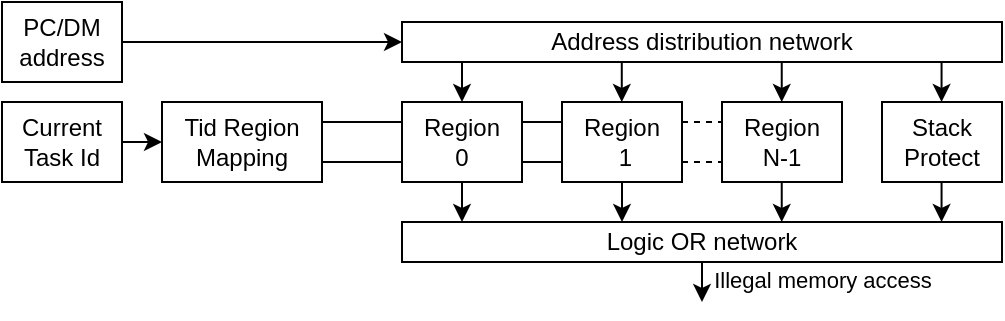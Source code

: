 <mxfile version="22.0.3" type="device">
  <diagram name="Page-1" id="57GO60ryKxA8pLcbTC2L">
    <mxGraphModel dx="632" dy="456" grid="1" gridSize="10" guides="1" tooltips="1" connect="1" arrows="1" fold="1" page="1" pageScale="1" pageWidth="850" pageHeight="1100" math="0" shadow="0">
      <root>
        <mxCell id="0" />
        <mxCell id="1" parent="0" />
        <mxCell id="50ZW0pB9TdBlfN3Jk70l-1" value="Region &lt;br&gt;0" style="rounded=0;whiteSpace=wrap;html=1;" vertex="1" parent="1">
          <mxGeometry x="280" y="240" width="60" height="40" as="geometry" />
        </mxCell>
        <mxCell id="50ZW0pB9TdBlfN3Jk70l-4" value="Tid Region&lt;br&gt;Mapping" style="rounded=0;whiteSpace=wrap;html=1;" vertex="1" parent="1">
          <mxGeometry x="160" y="240" width="80" height="40" as="geometry" />
        </mxCell>
        <mxCell id="50ZW0pB9TdBlfN3Jk70l-5" value="Current&lt;br&gt;Task Id" style="rounded=0;whiteSpace=wrap;html=1;" vertex="1" parent="1">
          <mxGeometry x="80" y="240" width="60" height="40" as="geometry" />
        </mxCell>
        <mxCell id="50ZW0pB9TdBlfN3Jk70l-6" style="edgeStyle=orthogonalEdgeStyle;rounded=0;orthogonalLoop=1;jettySize=auto;html=1;exitX=1;exitY=0.5;exitDx=0;exitDy=0;entryX=0;entryY=0.5;entryDx=0;entryDy=0;" edge="1" parent="1" source="50ZW0pB9TdBlfN3Jk70l-5" target="50ZW0pB9TdBlfN3Jk70l-4">
          <mxGeometry relative="1" as="geometry">
            <mxPoint x="130" y="260" as="targetPoint" />
          </mxGeometry>
        </mxCell>
        <mxCell id="50ZW0pB9TdBlfN3Jk70l-10" value="" style="shape=link;html=1;rounded=0;entryX=0;entryY=0.5;entryDx=0;entryDy=0;exitX=1;exitY=0.5;exitDx=0;exitDy=0;width=19.91;" edge="1" parent="1" source="50ZW0pB9TdBlfN3Jk70l-1">
          <mxGeometry width="100" relative="1" as="geometry">
            <mxPoint x="350" y="260" as="sourcePoint" />
            <mxPoint x="360.0" y="260" as="targetPoint" />
          </mxGeometry>
        </mxCell>
        <mxCell id="50ZW0pB9TdBlfN3Jk70l-12" value="Logic OR network" style="rounded=0;whiteSpace=wrap;html=1;" vertex="1" parent="1">
          <mxGeometry x="280" y="300" width="300" height="20" as="geometry" />
        </mxCell>
        <mxCell id="50ZW0pB9TdBlfN3Jk70l-15" value="" style="endArrow=none;dashed=1;html=1;rounded=0;entryX=0;entryY=0.25;entryDx=0;entryDy=0;exitX=1;exitY=0.25;exitDx=0;exitDy=0;" edge="1" parent="1" source="50ZW0pB9TdBlfN3Jk70l-20" target="50ZW0pB9TdBlfN3Jk70l-21">
          <mxGeometry width="50" height="50" relative="1" as="geometry">
            <mxPoint x="430.0" y="250" as="sourcePoint" />
            <mxPoint x="460.0" y="250" as="targetPoint" />
          </mxGeometry>
        </mxCell>
        <mxCell id="50ZW0pB9TdBlfN3Jk70l-16" value="" style="endArrow=none;dashed=1;html=1;rounded=0;entryX=0;entryY=0.75;entryDx=0;entryDy=0;exitX=1;exitY=0.75;exitDx=0;exitDy=0;" edge="1" parent="1" source="50ZW0pB9TdBlfN3Jk70l-20" target="50ZW0pB9TdBlfN3Jk70l-21">
          <mxGeometry width="50" height="50" relative="1" as="geometry">
            <mxPoint x="420" y="270" as="sourcePoint" />
            <mxPoint x="450" y="270" as="targetPoint" />
          </mxGeometry>
        </mxCell>
        <mxCell id="50ZW0pB9TdBlfN3Jk70l-17" value="" style="endArrow=classic;html=1;rounded=0;exitX=0.5;exitY=1;exitDx=0;exitDy=0;" edge="1" parent="1" source="50ZW0pB9TdBlfN3Jk70l-1">
          <mxGeometry width="50" height="50" relative="1" as="geometry">
            <mxPoint x="340" y="320" as="sourcePoint" />
            <mxPoint x="310" y="300" as="targetPoint" />
          </mxGeometry>
        </mxCell>
        <mxCell id="50ZW0pB9TdBlfN3Jk70l-18" value="" style="endArrow=classic;html=1;rounded=0;exitX=0.5;exitY=1;exitDx=0;exitDy=0;" edge="1" parent="1" source="50ZW0pB9TdBlfN3Jk70l-20">
          <mxGeometry width="50" height="50" relative="1" as="geometry">
            <mxPoint x="394.91" y="280" as="sourcePoint" />
            <mxPoint x="390" y="300" as="targetPoint" />
          </mxGeometry>
        </mxCell>
        <mxCell id="50ZW0pB9TdBlfN3Jk70l-19" value="" style="endArrow=classic;html=1;rounded=0;exitX=0.5;exitY=1;exitDx=0;exitDy=0;" edge="1" parent="1">
          <mxGeometry width="50" height="50" relative="1" as="geometry">
            <mxPoint x="469.87" y="280" as="sourcePoint" />
            <mxPoint x="469.87" y="300" as="targetPoint" />
          </mxGeometry>
        </mxCell>
        <mxCell id="50ZW0pB9TdBlfN3Jk70l-21" value="Region &lt;br&gt;N-1" style="rounded=0;whiteSpace=wrap;html=1;" vertex="1" parent="1">
          <mxGeometry x="440" y="240" width="60" height="40" as="geometry" />
        </mxCell>
        <mxCell id="50ZW0pB9TdBlfN3Jk70l-22" value="" style="endArrow=classic;html=1;rounded=0;exitX=0.5;exitY=1;exitDx=0;exitDy=0;" edge="1" parent="1" target="50ZW0pB9TdBlfN3Jk70l-20">
          <mxGeometry width="50" height="50" relative="1" as="geometry">
            <mxPoint x="394.91" y="280" as="sourcePoint" />
            <mxPoint x="394.91" y="300" as="targetPoint" />
          </mxGeometry>
        </mxCell>
        <mxCell id="50ZW0pB9TdBlfN3Jk70l-20" value="Region&lt;br&gt;&amp;nbsp;1" style="rounded=0;whiteSpace=wrap;html=1;" vertex="1" parent="1">
          <mxGeometry x="360" y="240" width="60" height="40" as="geometry" />
        </mxCell>
        <mxCell id="50ZW0pB9TdBlfN3Jk70l-23" value="" style="endArrow=classic;html=1;rounded=0;exitX=0.5;exitY=1;exitDx=0;exitDy=0;" edge="1" parent="1" source="50ZW0pB9TdBlfN3Jk70l-12">
          <mxGeometry width="50" height="50" relative="1" as="geometry">
            <mxPoint x="389.81" y="340" as="sourcePoint" />
            <mxPoint x="430" y="340" as="targetPoint" />
          </mxGeometry>
        </mxCell>
        <mxCell id="50ZW0pB9TdBlfN3Jk70l-24" value="Illegal memory access" style="edgeLabel;html=1;align=center;verticalAlign=middle;resizable=0;points=[];" vertex="1" connectable="0" parent="50ZW0pB9TdBlfN3Jk70l-23">
          <mxGeometry x="-0.14" relative="1" as="geometry">
            <mxPoint x="60" as="offset" />
          </mxGeometry>
        </mxCell>
        <mxCell id="50ZW0pB9TdBlfN3Jk70l-26" value="" style="shape=link;html=1;rounded=0;entryX=0;entryY=0.5;entryDx=0;entryDy=0;exitX=1;exitY=0.5;exitDx=0;exitDy=0;width=19.91;" edge="1" parent="1" source="50ZW0pB9TdBlfN3Jk70l-4" target="50ZW0pB9TdBlfN3Jk70l-1">
          <mxGeometry width="100" relative="1" as="geometry">
            <mxPoint x="240" y="259.81" as="sourcePoint" />
            <mxPoint x="260.0" y="259.81" as="targetPoint" />
          </mxGeometry>
        </mxCell>
        <mxCell id="50ZW0pB9TdBlfN3Jk70l-29" value="" style="endArrow=classic;html=1;rounded=0;entryX=0.5;entryY=0;entryDx=0;entryDy=0;" edge="1" parent="1" target="50ZW0pB9TdBlfN3Jk70l-1">
          <mxGeometry width="50" height="50" relative="1" as="geometry">
            <mxPoint x="310" y="220" as="sourcePoint" />
            <mxPoint x="350" y="250" as="targetPoint" />
          </mxGeometry>
        </mxCell>
        <mxCell id="50ZW0pB9TdBlfN3Jk70l-30" value="" style="endArrow=classic;html=1;rounded=0;entryX=0.5;entryY=0;entryDx=0;entryDy=0;" edge="1" parent="1">
          <mxGeometry width="50" height="50" relative="1" as="geometry">
            <mxPoint x="389.89" y="220" as="sourcePoint" />
            <mxPoint x="389.89" y="240" as="targetPoint" />
          </mxGeometry>
        </mxCell>
        <mxCell id="50ZW0pB9TdBlfN3Jk70l-31" value="" style="endArrow=classic;html=1;rounded=0;entryX=0.5;entryY=0;entryDx=0;entryDy=0;" edge="1" parent="1">
          <mxGeometry width="50" height="50" relative="1" as="geometry">
            <mxPoint x="469.87" y="220" as="sourcePoint" />
            <mxPoint x="469.87" y="240" as="targetPoint" />
          </mxGeometry>
        </mxCell>
        <mxCell id="50ZW0pB9TdBlfN3Jk70l-38" value="Stack&lt;br&gt;Protect" style="rounded=0;whiteSpace=wrap;html=1;" vertex="1" parent="1">
          <mxGeometry x="520" y="240" width="60" height="40" as="geometry" />
        </mxCell>
        <mxCell id="50ZW0pB9TdBlfN3Jk70l-39" value="" style="endArrow=classic;html=1;rounded=0;entryX=0.5;entryY=0;entryDx=0;entryDy=0;" edge="1" parent="1">
          <mxGeometry width="50" height="50" relative="1" as="geometry">
            <mxPoint x="549.78" y="220" as="sourcePoint" />
            <mxPoint x="549.78" y="240" as="targetPoint" />
          </mxGeometry>
        </mxCell>
        <mxCell id="50ZW0pB9TdBlfN3Jk70l-40" value="" style="endArrow=classic;html=1;rounded=0;exitX=0.5;exitY=1;exitDx=0;exitDy=0;" edge="1" parent="1">
          <mxGeometry width="50" height="50" relative="1" as="geometry">
            <mxPoint x="549.78" y="280" as="sourcePoint" />
            <mxPoint x="549.78" y="300" as="targetPoint" />
          </mxGeometry>
        </mxCell>
        <mxCell id="50ZW0pB9TdBlfN3Jk70l-41" value="Address distribution network" style="rounded=0;whiteSpace=wrap;html=1;" vertex="1" parent="1">
          <mxGeometry x="280" y="200" width="300" height="20" as="geometry" />
        </mxCell>
        <mxCell id="50ZW0pB9TdBlfN3Jk70l-42" style="edgeStyle=orthogonalEdgeStyle;rounded=0;orthogonalLoop=1;jettySize=auto;html=1;exitX=1;exitY=0.5;exitDx=0;exitDy=0;entryX=0;entryY=0.5;entryDx=0;entryDy=0;" edge="1" parent="1" source="50ZW0pB9TdBlfN3Jk70l-43" target="50ZW0pB9TdBlfN3Jk70l-41">
          <mxGeometry relative="1" as="geometry">
            <mxPoint x="261" y="211" as="sourcePoint" />
            <mxPoint x="281" y="211" as="targetPoint" />
          </mxGeometry>
        </mxCell>
        <mxCell id="50ZW0pB9TdBlfN3Jk70l-43" value="PC/DM&lt;br&gt;address" style="rounded=0;whiteSpace=wrap;html=1;" vertex="1" parent="1">
          <mxGeometry x="80" y="190" width="60" height="40" as="geometry" />
        </mxCell>
      </root>
    </mxGraphModel>
  </diagram>
</mxfile>
